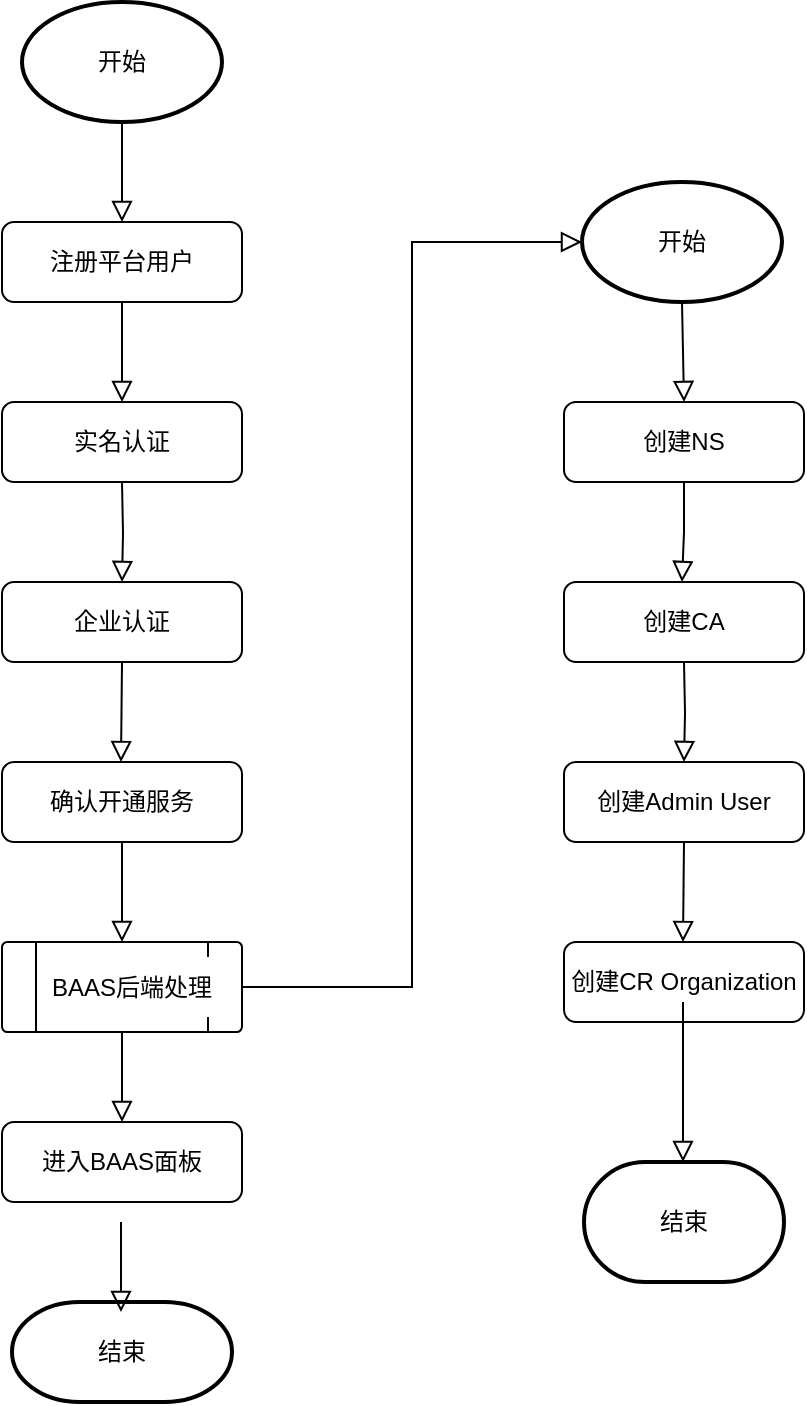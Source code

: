 <mxfile>
    <diagram id="C5RBs43oDa-KdzZeNtuy" name="Page-1">
        <mxGraphModel dx="1127" dy="575" grid="1" gridSize="10" guides="1" tooltips="1" connect="1" arrows="1" fold="1" page="1" pageScale="1" pageWidth="827" pageHeight="1169" math="0" shadow="0">
            <root>
                <mxCell id="WIyWlLk6GJQsqaUBKTNV-0"/>
                <mxCell id="WIyWlLk6GJQsqaUBKTNV-1" parent="WIyWlLk6GJQsqaUBKTNV-0"/>
                <mxCell id="WIyWlLk6GJQsqaUBKTNV-2" value="" style="rounded=0;html=1;jettySize=auto;orthogonalLoop=1;fontSize=11;endArrow=block;endFill=0;endSize=8;strokeWidth=1;shadow=0;labelBackgroundColor=none;edgeStyle=orthogonalEdgeStyle;" parent="WIyWlLk6GJQsqaUBKTNV-1" source="WIyWlLk6GJQsqaUBKTNV-3" edge="1">
                    <mxGeometry relative="1" as="geometry">
                        <mxPoint x="250" y="240" as="targetPoint"/>
                    </mxGeometry>
                </mxCell>
                <mxCell id="WIyWlLk6GJQsqaUBKTNV-3" value="注册平台用户" style="rounded=1;whiteSpace=wrap;html=1;fontSize=12;glass=0;strokeWidth=1;shadow=0;" parent="WIyWlLk6GJQsqaUBKTNV-1" vertex="1">
                    <mxGeometry x="190" y="150" width="120" height="40" as="geometry"/>
                </mxCell>
                <mxCell id="k9eSi4MIb8qBRUCaHnt1-2" value="实名认证" style="rounded=1;whiteSpace=wrap;html=1;fontSize=12;glass=0;strokeWidth=1;shadow=0;" parent="WIyWlLk6GJQsqaUBKTNV-1" vertex="1">
                    <mxGeometry x="190" y="240" width="120" height="40" as="geometry"/>
                </mxCell>
                <mxCell id="k9eSi4MIb8qBRUCaHnt1-4" value="企业认证" style="rounded=1;whiteSpace=wrap;html=1;fontSize=12;glass=0;strokeWidth=1;shadow=0;" parent="WIyWlLk6GJQsqaUBKTNV-1" vertex="1">
                    <mxGeometry x="190" y="330" width="120" height="40" as="geometry"/>
                </mxCell>
                <mxCell id="k9eSi4MIb8qBRUCaHnt1-5" value="" style="rounded=0;html=1;jettySize=auto;orthogonalLoop=1;fontSize=11;endArrow=block;endFill=0;endSize=8;strokeWidth=1;shadow=0;labelBackgroundColor=none;entryX=0.5;entryY=0;entryDx=0;entryDy=0;" parent="WIyWlLk6GJQsqaUBKTNV-1" target="WIyWlLk6GJQsqaUBKTNV-3" edge="1">
                    <mxGeometry relative="1" as="geometry">
                        <mxPoint x="250" y="100" as="sourcePoint"/>
                        <mxPoint x="260" y="250" as="targetPoint"/>
                    </mxGeometry>
                </mxCell>
                <mxCell id="k9eSi4MIb8qBRUCaHnt1-7" value="" style="rounded=0;html=1;jettySize=auto;orthogonalLoop=1;fontSize=11;endArrow=block;endFill=0;endSize=8;strokeWidth=1;shadow=0;labelBackgroundColor=none;edgeStyle=orthogonalEdgeStyle;entryX=0.5;entryY=0;entryDx=0;entryDy=0;" parent="WIyWlLk6GJQsqaUBKTNV-1" target="k9eSi4MIb8qBRUCaHnt1-4" edge="1">
                    <mxGeometry relative="1" as="geometry">
                        <mxPoint x="250" y="280" as="sourcePoint"/>
                        <mxPoint x="260" y="250" as="targetPoint"/>
                    </mxGeometry>
                </mxCell>
                <mxCell id="k9eSi4MIb8qBRUCaHnt1-8" value="确认开通服务" style="rounded=1;whiteSpace=wrap;html=1;fontSize=12;glass=0;strokeWidth=1;shadow=0;" parent="WIyWlLk6GJQsqaUBKTNV-1" vertex="1">
                    <mxGeometry x="190" y="420" width="120" height="40" as="geometry"/>
                </mxCell>
                <mxCell id="k9eSi4MIb8qBRUCaHnt1-9" value="" style="rounded=0;html=1;jettySize=auto;orthogonalLoop=1;fontSize=11;endArrow=block;endFill=0;endSize=8;strokeWidth=1;shadow=0;labelBackgroundColor=none;entryX=0.5;entryY=0;entryDx=0;entryDy=0;exitX=0.5;exitY=1;exitDx=0;exitDy=0;" parent="WIyWlLk6GJQsqaUBKTNV-1" source="k9eSi4MIb8qBRUCaHnt1-4" edge="1">
                    <mxGeometry relative="1" as="geometry">
                        <mxPoint x="320" y="400" as="sourcePoint"/>
                        <mxPoint x="249.5" y="420" as="targetPoint"/>
                    </mxGeometry>
                </mxCell>
                <mxCell id="k9eSi4MIb8qBRUCaHnt1-12" value="" style="rounded=0;html=1;jettySize=auto;orthogonalLoop=1;fontSize=11;endArrow=block;endFill=0;endSize=8;strokeWidth=1;shadow=0;labelBackgroundColor=none;entryX=0.5;entryY=0;entryDx=0;entryDy=0;" parent="WIyWlLk6GJQsqaUBKTNV-1" target="k9eSi4MIb8qBRUCaHnt1-34" edge="1">
                    <mxGeometry relative="1" as="geometry">
                        <mxPoint x="250" y="555" as="sourcePoint"/>
                        <mxPoint x="249.5" y="555" as="targetPoint"/>
                    </mxGeometry>
                </mxCell>
                <mxCell id="k9eSi4MIb8qBRUCaHnt1-13" value="开始" style="strokeWidth=2;html=1;shape=mxgraph.flowchart.start_1;whiteSpace=wrap;" parent="WIyWlLk6GJQsqaUBKTNV-1" vertex="1">
                    <mxGeometry x="200" y="40" width="100" height="60" as="geometry"/>
                </mxCell>
                <mxCell id="k9eSi4MIb8qBRUCaHnt1-14" value="结束" style="strokeWidth=2;html=1;shape=mxgraph.flowchart.terminator;whiteSpace=wrap;" parent="WIyWlLk6GJQsqaUBKTNV-1" vertex="1">
                    <mxGeometry x="195" y="690" width="110" height="50" as="geometry"/>
                </mxCell>
                <mxCell id="k9eSi4MIb8qBRUCaHnt1-15" value="" style="rounded=0;html=1;jettySize=auto;orthogonalLoop=1;fontSize=11;endArrow=block;endFill=0;endSize=8;strokeWidth=1;shadow=0;labelBackgroundColor=none;edgeStyle=orthogonalEdgeStyle;" parent="WIyWlLk6GJQsqaUBKTNV-1" source="k9eSi4MIb8qBRUCaHnt1-16" edge="1">
                    <mxGeometry relative="1" as="geometry">
                        <mxPoint x="530" y="330" as="targetPoint"/>
                    </mxGeometry>
                </mxCell>
                <mxCell id="k9eSi4MIb8qBRUCaHnt1-16" value="创建NS" style="rounded=1;whiteSpace=wrap;html=1;fontSize=12;glass=0;strokeWidth=1;shadow=0;" parent="WIyWlLk6GJQsqaUBKTNV-1" vertex="1">
                    <mxGeometry x="471" y="240" width="120" height="40" as="geometry"/>
                </mxCell>
                <mxCell id="k9eSi4MIb8qBRUCaHnt1-17" value="创建CA" style="rounded=1;whiteSpace=wrap;html=1;fontSize=12;glass=0;strokeWidth=1;shadow=0;" parent="WIyWlLk6GJQsqaUBKTNV-1" vertex="1">
                    <mxGeometry x="471" y="330" width="120" height="40" as="geometry"/>
                </mxCell>
                <mxCell id="k9eSi4MIb8qBRUCaHnt1-18" value="创建Admin User" style="rounded=1;whiteSpace=wrap;html=1;fontSize=12;glass=0;strokeWidth=1;shadow=0;" parent="WIyWlLk6GJQsqaUBKTNV-1" vertex="1">
                    <mxGeometry x="471" y="420" width="120" height="40" as="geometry"/>
                </mxCell>
                <mxCell id="k9eSi4MIb8qBRUCaHnt1-19" value="" style="rounded=0;html=1;jettySize=auto;orthogonalLoop=1;fontSize=11;endArrow=block;endFill=0;endSize=8;strokeWidth=1;shadow=0;labelBackgroundColor=none;entryX=0.5;entryY=0;entryDx=0;entryDy=0;" parent="WIyWlLk6GJQsqaUBKTNV-1" target="k9eSi4MIb8qBRUCaHnt1-16" edge="1">
                    <mxGeometry relative="1" as="geometry">
                        <mxPoint x="530" y="190" as="sourcePoint"/>
                        <mxPoint x="540" y="340" as="targetPoint"/>
                    </mxGeometry>
                </mxCell>
                <mxCell id="k9eSi4MIb8qBRUCaHnt1-20" value="" style="rounded=0;html=1;jettySize=auto;orthogonalLoop=1;fontSize=11;endArrow=block;endFill=0;endSize=8;strokeWidth=1;shadow=0;labelBackgroundColor=none;edgeStyle=orthogonalEdgeStyle;entryX=0.5;entryY=0;entryDx=0;entryDy=0;" parent="WIyWlLk6GJQsqaUBKTNV-1" target="k9eSi4MIb8qBRUCaHnt1-18" edge="1">
                    <mxGeometry relative="1" as="geometry">
                        <mxPoint x="531" y="370" as="sourcePoint"/>
                        <mxPoint x="541" y="340" as="targetPoint"/>
                    </mxGeometry>
                </mxCell>
                <mxCell id="k9eSi4MIb8qBRUCaHnt1-21" value="创建CR Organization" style="rounded=1;whiteSpace=wrap;html=1;fontSize=12;glass=0;strokeWidth=1;shadow=0;" parent="WIyWlLk6GJQsqaUBKTNV-1" vertex="1">
                    <mxGeometry x="471" y="510" width="120" height="40" as="geometry"/>
                </mxCell>
                <mxCell id="k9eSi4MIb8qBRUCaHnt1-22" value="" style="rounded=0;html=1;jettySize=auto;orthogonalLoop=1;fontSize=11;endArrow=block;endFill=0;endSize=8;strokeWidth=1;shadow=0;labelBackgroundColor=none;entryX=0.5;entryY=0;entryDx=0;entryDy=0;exitX=0.5;exitY=1;exitDx=0;exitDy=0;" parent="WIyWlLk6GJQsqaUBKTNV-1" source="k9eSi4MIb8qBRUCaHnt1-18" edge="1">
                    <mxGeometry relative="1" as="geometry">
                        <mxPoint x="601" y="490" as="sourcePoint"/>
                        <mxPoint x="530.5" y="510" as="targetPoint"/>
                    </mxGeometry>
                </mxCell>
                <mxCell id="k9eSi4MIb8qBRUCaHnt1-23" value="" style="rounded=0;html=1;jettySize=auto;orthogonalLoop=1;fontSize=11;endArrow=block;endFill=0;endSize=8;strokeWidth=1;shadow=0;labelBackgroundColor=none;" parent="WIyWlLk6GJQsqaUBKTNV-1" edge="1">
                    <mxGeometry relative="1" as="geometry">
                        <mxPoint x="530.5" y="540" as="sourcePoint"/>
                        <mxPoint x="530.5" y="620" as="targetPoint"/>
                    </mxGeometry>
                </mxCell>
                <mxCell id="k9eSi4MIb8qBRUCaHnt1-24" value="开始" style="strokeWidth=2;html=1;shape=mxgraph.flowchart.start_1;whiteSpace=wrap;" parent="WIyWlLk6GJQsqaUBKTNV-1" vertex="1">
                    <mxGeometry x="480" y="130" width="100" height="60" as="geometry"/>
                </mxCell>
                <mxCell id="k9eSi4MIb8qBRUCaHnt1-25" value="结束" style="strokeWidth=2;html=1;shape=mxgraph.flowchart.terminator;whiteSpace=wrap;" parent="WIyWlLk6GJQsqaUBKTNV-1" vertex="1">
                    <mxGeometry x="481" y="620" width="100" height="60" as="geometry"/>
                </mxCell>
                <mxCell id="k9eSi4MIb8qBRUCaHnt1-27" value="" style="verticalLabelPosition=bottom;verticalAlign=top;html=1;shape=process;whiteSpace=wrap;rounded=1;size=0.14;arcSize=6;" parent="WIyWlLk6GJQsqaUBKTNV-1" vertex="1">
                    <mxGeometry x="190" y="510" width="120" height="45" as="geometry"/>
                </mxCell>
                <mxCell id="k9eSi4MIb8qBRUCaHnt1-29" value="" style="rounded=0;html=1;jettySize=auto;orthogonalLoop=1;fontSize=11;endArrow=block;endFill=0;endSize=8;strokeWidth=1;shadow=0;labelBackgroundColor=none;entryX=0.5;entryY=0;entryDx=0;entryDy=0;" parent="WIyWlLk6GJQsqaUBKTNV-1" target="k9eSi4MIb8qBRUCaHnt1-27" edge="1">
                    <mxGeometry relative="1" as="geometry">
                        <mxPoint x="250" y="460" as="sourcePoint"/>
                        <mxPoint x="259.5" y="430" as="targetPoint"/>
                    </mxGeometry>
                </mxCell>
                <mxCell id="k9eSi4MIb8qBRUCaHnt1-32" value="BAAS后端处理" style="whiteSpace=wrap;html=1;strokeColor=none;" parent="WIyWlLk6GJQsqaUBKTNV-1" vertex="1">
                    <mxGeometry x="210" y="517.5" width="90" height="30" as="geometry"/>
                </mxCell>
                <mxCell id="k9eSi4MIb8qBRUCaHnt1-33" value="" style="rounded=0;html=1;jettySize=auto;orthogonalLoop=1;fontSize=11;endArrow=block;endFill=0;endSize=8;strokeWidth=1;shadow=0;labelBackgroundColor=none;entryX=0;entryY=0.5;entryDx=0;entryDy=0;exitX=1;exitY=0.5;exitDx=0;exitDy=0;entryPerimeter=0;edgeStyle=orthogonalEdgeStyle;" parent="WIyWlLk6GJQsqaUBKTNV-1" source="k9eSi4MIb8qBRUCaHnt1-27" target="k9eSi4MIb8qBRUCaHnt1-24" edge="1">
                    <mxGeometry relative="1" as="geometry">
                        <mxPoint x="260" y="470" as="sourcePoint"/>
                        <mxPoint x="260" y="520" as="targetPoint"/>
                    </mxGeometry>
                </mxCell>
                <mxCell id="k9eSi4MIb8qBRUCaHnt1-34" value="进入BAAS面板" style="rounded=1;whiteSpace=wrap;html=1;fontSize=12;glass=0;strokeWidth=1;shadow=0;" parent="WIyWlLk6GJQsqaUBKTNV-1" vertex="1">
                    <mxGeometry x="190" y="600" width="120" height="40" as="geometry"/>
                </mxCell>
                <mxCell id="k9eSi4MIb8qBRUCaHnt1-35" value="" style="rounded=0;html=1;jettySize=auto;orthogonalLoop=1;fontSize=11;endArrow=block;endFill=0;endSize=8;strokeWidth=1;shadow=0;labelBackgroundColor=none;entryX=0.5;entryY=0;entryDx=0;entryDy=0;" parent="WIyWlLk6GJQsqaUBKTNV-1" edge="1">
                    <mxGeometry relative="1" as="geometry">
                        <mxPoint x="249.5" y="650" as="sourcePoint"/>
                        <mxPoint x="249.5" y="695" as="targetPoint"/>
                    </mxGeometry>
                </mxCell>
            </root>
        </mxGraphModel>
    </diagram>
</mxfile>